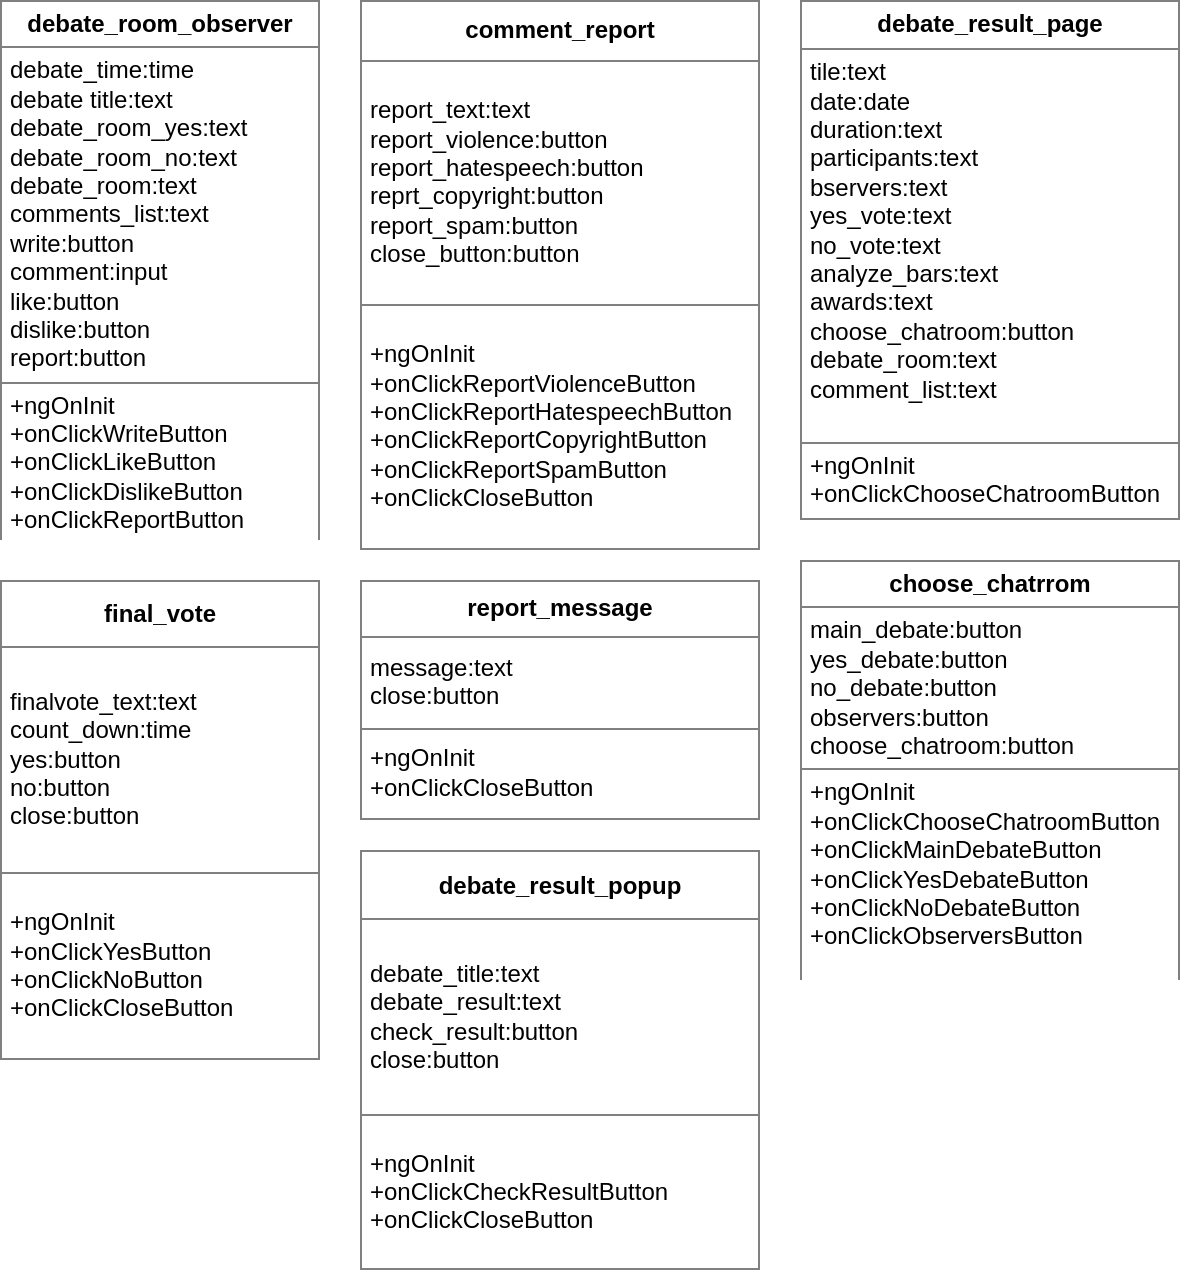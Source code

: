 <mxfile version="10.6.3" type="github"><diagram id="pL5pHMkteWyGMc5oHULQ" name="Page-1"><mxGraphModel dx="1657" dy="793" grid="1" gridSize="10" guides="1" tooltips="1" connect="1" arrows="1" fold="1" page="1" pageScale="1" pageWidth="850" pageHeight="1100" math="0" shadow="0"><root><mxCell id="0"/><mxCell id="1" parent="0"/><mxCell id="4_5d1ehFnqdW4Y-bZSZK-1" value="&lt;table border=&quot;1&quot; width=&quot;100%&quot; cellpadding=&quot;4&quot; style=&quot;width: 100% ; height: 100% ; border-collapse: collapse&quot;&gt;&lt;tbody&gt;&lt;tr&gt;&lt;th align=&quot;center&quot;&gt;debate_room_observer&lt;/th&gt;&lt;/tr&gt;&lt;tr&gt;&lt;td align=&quot;center&quot;&gt;&lt;div style=&quot;text-align: left&quot;&gt;debate_time:time&lt;/div&gt;&lt;div style=&quot;text-align: left&quot;&gt;debate title:text&lt;/div&gt;&lt;div style=&quot;text-align: left&quot;&gt;debate_&lt;span&gt;room_yes:text&lt;/span&gt;&lt;/div&gt;&lt;div style=&quot;text-align: left&quot;&gt;debate_room_no:text&lt;/div&gt;&lt;div style=&quot;text-align: left&quot;&gt;debate_room:text&lt;/div&gt;&lt;div style=&quot;text-align: left&quot;&gt;comments_list:text&lt;/div&gt;&lt;div style=&quot;text-align: left&quot;&gt;write:button&lt;/div&gt;&lt;div style=&quot;text-align: left&quot;&gt;comment:input&lt;/div&gt;&lt;div style=&quot;text-align: left&quot;&gt;like:button&lt;/div&gt;&lt;div style=&quot;text-align: left&quot;&gt;dislike:button&lt;/div&gt;&lt;div style=&quot;text-align: left&quot;&gt;report:button&lt;/div&gt;&lt;/td&gt;&lt;/tr&gt;&lt;tr&gt;&lt;td align=&quot;center&quot;&gt;&lt;div style=&quot;text-align: left&quot;&gt;+ngOnInit&lt;br&gt;&lt;/div&gt;&lt;div style=&quot;text-align: left&quot;&gt;+onClickWriteButton&lt;br&gt;&lt;/div&gt;&lt;div style=&quot;text-align: left&quot;&gt;+onClickLikeButton&lt;/div&gt;&lt;div style=&quot;text-align: left&quot;&gt;+onClickDislikeButton&lt;br&gt;&lt;/div&gt;&lt;div style=&quot;text-align: left&quot;&gt;+onClickReportButton&lt;/div&gt;&lt;/td&gt;&lt;/tr&gt;&lt;/tbody&gt;&lt;/table&gt;" style="text;html=1;strokeColor=none;fillColor=none;overflow=fill;align=left;" vertex="1" parent="1"><mxGeometry x="80" y="80" width="160" height="270" as="geometry"/></mxCell><mxCell id="4_5d1ehFnqdW4Y-bZSZK-2" value="&lt;table border=&quot;1&quot; width=&quot;100%&quot; cellpadding=&quot;4&quot; style=&quot;width: 100% ; height: 100% ; border-collapse: collapse&quot;&gt;&lt;tbody&gt;&lt;tr&gt;&lt;th align=&quot;center&quot;&gt;comment_report&lt;/th&gt;&lt;/tr&gt;&lt;tr&gt;&lt;td align=&quot;center&quot;&gt;&lt;div style=&quot;text-align: left&quot;&gt;report_text:text&lt;/div&gt;&lt;div style=&quot;text-align: left&quot;&gt;report_violence:button&lt;/div&gt;&lt;div style=&quot;text-align: left&quot;&gt;report_hatespeech:button&lt;/div&gt;&lt;div style=&quot;text-align: left&quot;&gt;reprt_copyright:button&lt;/div&gt;&lt;div style=&quot;text-align: left&quot;&gt;report_spam:button&lt;/div&gt;&lt;div style=&quot;text-align: left&quot;&gt;close_button:button&lt;/div&gt;&lt;/td&gt;&lt;/tr&gt;&lt;tr&gt;&lt;td align=&quot;center&quot;&gt;&lt;div style=&quot;text-align: left&quot;&gt;+ngOnInit&lt;br&gt;&lt;/div&gt;&lt;div style=&quot;text-align: left&quot;&gt;+onClickReportViolenceButton&lt;br&gt;&lt;/div&gt;&lt;div style=&quot;text-align: left&quot;&gt;+onClickReportHatespeechButton&lt;br&gt;&lt;/div&gt;&lt;div style=&quot;text-align: left&quot;&gt;+onClickReportCopyrightButton&lt;br&gt;&lt;/div&gt;&lt;div style=&quot;text-align: left&quot;&gt;+onClickReportSpamButton&lt;br&gt;&lt;/div&gt;&lt;div style=&quot;text-align: left&quot;&gt;+onClickCloseButton&lt;br&gt;&lt;/div&gt;&lt;/td&gt;&lt;/tr&gt;&lt;/tbody&gt;&lt;/table&gt;" style="text;html=1;strokeColor=none;fillColor=none;overflow=fill;align=left;" vertex="1" parent="1"><mxGeometry x="260" y="80" width="200" height="275" as="geometry"/></mxCell><mxCell id="4_5d1ehFnqdW4Y-bZSZK-3" value="&lt;table border=&quot;1&quot; width=&quot;100%&quot; cellpadding=&quot;4&quot; style=&quot;width: 100% ; height: 100% ; border-collapse: collapse&quot;&gt;&lt;tbody&gt;&lt;tr&gt;&lt;th align=&quot;center&quot;&gt;debate_result_page&lt;/th&gt;&lt;/tr&gt;&lt;tr&gt;&lt;td align=&quot;center&quot;&gt;&lt;div style=&quot;text-align: left&quot;&gt;tile:text&lt;/div&gt;&lt;div style=&quot;text-align: left&quot;&gt;date:date&lt;/div&gt;&lt;div style=&quot;text-align: left&quot;&gt;duration:text&lt;/div&gt;&lt;div style=&quot;text-align: left&quot;&gt;participants:text&lt;/div&gt;&lt;div style=&quot;text-align: left&quot;&gt;&lt;span&gt;bservers:text&lt;/span&gt;&lt;/div&gt;&lt;div style=&quot;text-align: left&quot;&gt;&lt;span&gt;yes_vote:text&lt;/span&gt;&lt;/div&gt;&lt;div style=&quot;text-align: left&quot;&gt;&lt;span&gt;no_vote:text&lt;/span&gt;&lt;/div&gt;&lt;div style=&quot;text-align: left&quot;&gt;&lt;span&gt;analyze_bars:text&lt;/span&gt;&lt;/div&gt;&lt;div style=&quot;text-align: left&quot;&gt;&lt;span&gt;awards:text&lt;/span&gt;&lt;/div&gt;&lt;div style=&quot;text-align: left&quot;&gt;&lt;span&gt;choose_chatroom:button&lt;/span&gt;&lt;/div&gt;&lt;div style=&quot;text-align: left&quot;&gt;&lt;span&gt;debate_room:text&lt;/span&gt;&lt;/div&gt;&lt;div style=&quot;text-align: left&quot;&gt;comment_list:text&lt;/div&gt;&lt;div style=&quot;text-align: left&quot;&gt;&lt;br&gt;&lt;/div&gt;&lt;/td&gt;&lt;/tr&gt;&lt;tr&gt;&lt;td align=&quot;center&quot;&gt;&lt;div style=&quot;text-align: left&quot;&gt;+ngOnInit&lt;br&gt;&lt;/div&gt;&lt;div style=&quot;text-align: left&quot;&gt;&lt;span&gt;+onClickChooseChatroomButton&lt;/span&gt;&lt;br&gt;&lt;/div&gt;&lt;/td&gt;&lt;/tr&gt;&lt;/tbody&gt;&lt;/table&gt;" style="text;html=1;strokeColor=none;fillColor=none;overflow=fill;align=left;" vertex="1" parent="1"><mxGeometry x="480" y="80" width="190" height="260" as="geometry"/></mxCell><mxCell id="4_5d1ehFnqdW4Y-bZSZK-4" value="&lt;table border=&quot;1&quot; width=&quot;100%&quot; cellpadding=&quot;4&quot; style=&quot;width: 100% ; height: 100% ; border-collapse: collapse&quot;&gt;&lt;tbody&gt;&lt;tr&gt;&lt;th align=&quot;center&quot;&gt;final_vote&lt;br&gt;&lt;/th&gt;&lt;/tr&gt;&lt;tr&gt;&lt;td align=&quot;center&quot;&gt;&lt;div style=&quot;text-align: left&quot;&gt;finalvote_text:text&lt;/div&gt;&lt;div style=&quot;text-align: left&quot;&gt;count_down:time&lt;/div&gt;&lt;div style=&quot;text-align: left&quot;&gt;yes:button&lt;/div&gt;&lt;div style=&quot;text-align: left&quot;&gt;no:button&lt;/div&gt;&lt;div style=&quot;text-align: left&quot;&gt;close:button&lt;/div&gt;&lt;/td&gt;&lt;/tr&gt;&lt;tr&gt;&lt;td align=&quot;center&quot;&gt;&lt;div style=&quot;text-align: left&quot;&gt;+ngOnInit&lt;br&gt;&lt;/div&gt;&lt;div style=&quot;text-align: left&quot;&gt;+onClickYesButton&lt;/div&gt;&lt;div style=&quot;text-align: left&quot;&gt;+onClickNoButton&lt;/div&gt;&lt;div style=&quot;text-align: left&quot;&gt;+onClickCloseButton&lt;/div&gt;&lt;/td&gt;&lt;/tr&gt;&lt;/tbody&gt;&lt;/table&gt;" style="text;html=1;strokeColor=none;fillColor=none;overflow=fill;align=left;" vertex="1" parent="1"><mxGeometry x="80" y="370" width="160" height="240" as="geometry"/></mxCell><mxCell id="4_5d1ehFnqdW4Y-bZSZK-6" value="&lt;table border=&quot;1&quot; width=&quot;100%&quot; cellpadding=&quot;4&quot; style=&quot;width: 100% ; height: 100% ; border-collapse: collapse&quot;&gt;&lt;tbody&gt;&lt;tr&gt;&lt;th align=&quot;center&quot;&gt;debate_result_popup&lt;/th&gt;&lt;/tr&gt;&lt;tr&gt;&lt;td align=&quot;center&quot;&gt;&lt;div style=&quot;text-align: left&quot;&gt;debate_title:text&lt;/div&gt;&lt;div style=&quot;text-align: left&quot;&gt;debate_result:text&lt;/div&gt;&lt;div style=&quot;text-align: left&quot;&gt;check_result:button&lt;/div&gt;&lt;div style=&quot;text-align: left&quot;&gt;close:button&lt;/div&gt;&lt;/td&gt;&lt;/tr&gt;&lt;tr&gt;&lt;td align=&quot;center&quot;&gt;&lt;div style=&quot;text-align: left&quot;&gt;+ngOnInit&lt;br&gt;&lt;/div&gt;&lt;div style=&quot;text-align: left&quot;&gt;+onClickCheckResultButton&lt;/div&gt;&lt;div style=&quot;text-align: left&quot;&gt;+onClickCloseButton&lt;/div&gt;&lt;/td&gt;&lt;/tr&gt;&lt;/tbody&gt;&lt;/table&gt;" style="text;html=1;strokeColor=none;fillColor=none;overflow=fill;align=left;" vertex="1" parent="1"><mxGeometry x="260" y="505" width="200" height="210" as="geometry"/></mxCell><mxCell id="4_5d1ehFnqdW4Y-bZSZK-7" value="&lt;table border=&quot;1&quot; width=&quot;100%&quot; cellpadding=&quot;4&quot; style=&quot;width: 100% ; height: 100% ; border-collapse: collapse&quot;&gt;&lt;tbody&gt;&lt;tr&gt;&lt;th align=&quot;center&quot;&gt;report_message&lt;/th&gt;&lt;/tr&gt;&lt;tr&gt;&lt;td align=&quot;center&quot;&gt;&lt;div style=&quot;text-align: left&quot;&gt;message:text&lt;/div&gt;&lt;div style=&quot;text-align: left&quot;&gt;&lt;span&gt;close:button&lt;/span&gt;&lt;br&gt;&lt;/div&gt;&lt;/td&gt;&lt;/tr&gt;&lt;tr&gt;&lt;td align=&quot;center&quot;&gt;&lt;div style=&quot;text-align: left&quot;&gt;+ngOnInit&lt;/div&gt;&lt;div style=&quot;text-align: left&quot;&gt;+onClickCloseButton&lt;/div&gt;&lt;/td&gt;&lt;/tr&gt;&lt;/tbody&gt;&lt;/table&gt;" style="text;html=1;strokeColor=none;fillColor=none;overflow=fill;align=left;" vertex="1" parent="1"><mxGeometry x="260" y="370" width="200" height="120" as="geometry"/></mxCell><mxCell id="4_5d1ehFnqdW4Y-bZSZK-8" value="&lt;table border=&quot;1&quot; width=&quot;100%&quot; cellpadding=&quot;4&quot; style=&quot;width: 100% ; height: 100% ; border-collapse: collapse&quot;&gt;&lt;tbody&gt;&lt;tr&gt;&lt;th align=&quot;center&quot;&gt;choose_chatrrom&lt;/th&gt;&lt;/tr&gt;&lt;tr&gt;&lt;td align=&quot;center&quot;&gt;&lt;div style=&quot;text-align: left&quot;&gt;main_debate:button&lt;/div&gt;&lt;div style=&quot;text-align: left&quot;&gt;yes_debate:button&lt;/div&gt;&lt;div style=&quot;text-align: left&quot;&gt;no_debate:button&lt;/div&gt;&lt;div style=&quot;text-align: left&quot;&gt;observers:button&lt;/div&gt;&lt;div style=&quot;text-align: left&quot;&gt;&lt;span&gt;choose_chatroom:button&lt;/span&gt;&lt;br&gt;&lt;/div&gt;&lt;/td&gt;&lt;/tr&gt;&lt;tr&gt;&lt;td align=&quot;center&quot;&gt;&lt;div style=&quot;text-align: left&quot;&gt;+ngOnInit&lt;/div&gt;&lt;div style=&quot;text-align: left&quot;&gt;+onClickChooseChatroomButton&lt;/div&gt;&lt;div style=&quot;text-align: left&quot;&gt;+onClickMainDebateButton&lt;br&gt;&lt;/div&gt;&lt;div style=&quot;text-align: left&quot;&gt;+onClickYesDebateButton&lt;/div&gt;&lt;div style=&quot;text-align: left&quot;&gt;+onClickNoDebateButton&lt;br&gt;&lt;/div&gt;&lt;div style=&quot;text-align: left&quot;&gt;+onClickObserversButton&lt;br&gt;&lt;/div&gt;&lt;div style=&quot;text-align: left&quot;&gt;&lt;br&gt;&lt;/div&gt;&lt;/td&gt;&lt;/tr&gt;&lt;/tbody&gt;&lt;/table&gt;" style="text;html=1;strokeColor=none;fillColor=none;overflow=fill;align=left;" vertex="1" parent="1"><mxGeometry x="480" y="360" width="190" height="210" as="geometry"/></mxCell></root></mxGraphModel></diagram></mxfile>